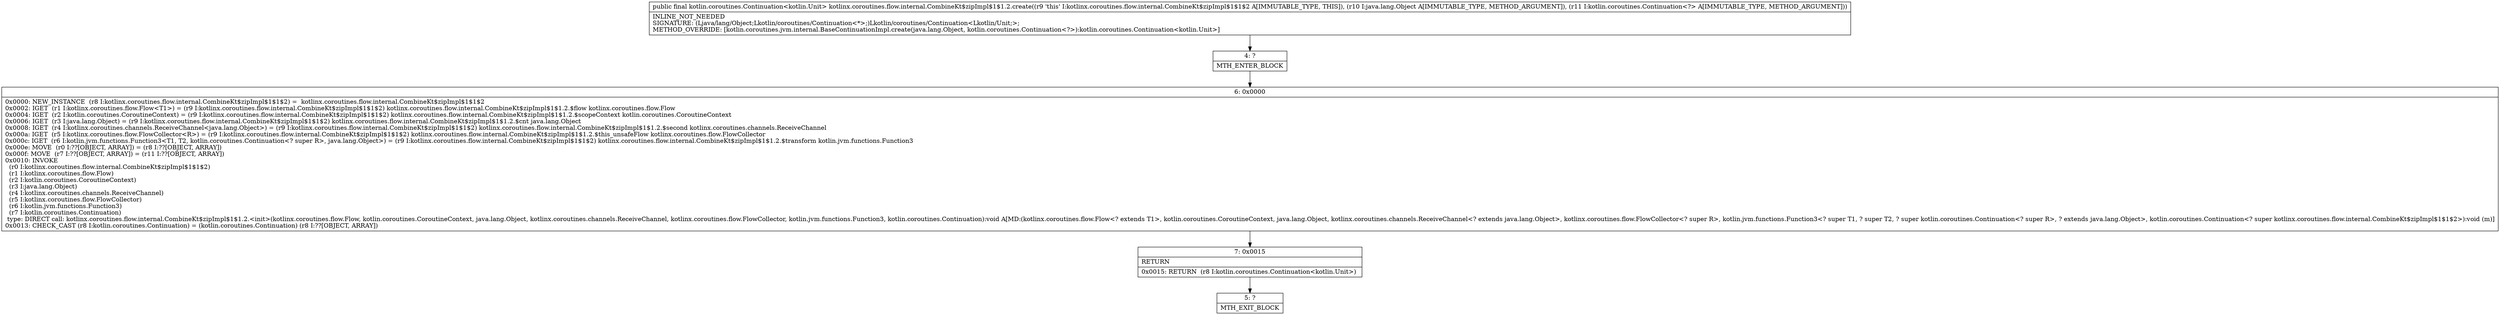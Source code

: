 digraph "CFG forkotlinx.coroutines.flow.internal.CombineKt$zipImpl$1$1.2.create(Ljava\/lang\/Object;Lkotlin\/coroutines\/Continuation;)Lkotlin\/coroutines\/Continuation;" {
Node_4 [shape=record,label="{4\:\ ?|MTH_ENTER_BLOCK\l}"];
Node_6 [shape=record,label="{6\:\ 0x0000|0x0000: NEW_INSTANCE  (r8 I:kotlinx.coroutines.flow.internal.CombineKt$zipImpl$1$1$2) =  kotlinx.coroutines.flow.internal.CombineKt$zipImpl$1$1$2 \l0x0002: IGET  (r1 I:kotlinx.coroutines.flow.Flow\<T1\>) = (r9 I:kotlinx.coroutines.flow.internal.CombineKt$zipImpl$1$1$2) kotlinx.coroutines.flow.internal.CombineKt$zipImpl$1$1.2.$flow kotlinx.coroutines.flow.Flow \l0x0004: IGET  (r2 I:kotlin.coroutines.CoroutineContext) = (r9 I:kotlinx.coroutines.flow.internal.CombineKt$zipImpl$1$1$2) kotlinx.coroutines.flow.internal.CombineKt$zipImpl$1$1.2.$scopeContext kotlin.coroutines.CoroutineContext \l0x0006: IGET  (r3 I:java.lang.Object) = (r9 I:kotlinx.coroutines.flow.internal.CombineKt$zipImpl$1$1$2) kotlinx.coroutines.flow.internal.CombineKt$zipImpl$1$1.2.$cnt java.lang.Object \l0x0008: IGET  (r4 I:kotlinx.coroutines.channels.ReceiveChannel\<java.lang.Object\>) = (r9 I:kotlinx.coroutines.flow.internal.CombineKt$zipImpl$1$1$2) kotlinx.coroutines.flow.internal.CombineKt$zipImpl$1$1.2.$second kotlinx.coroutines.channels.ReceiveChannel \l0x000a: IGET  (r5 I:kotlinx.coroutines.flow.FlowCollector\<R\>) = (r9 I:kotlinx.coroutines.flow.internal.CombineKt$zipImpl$1$1$2) kotlinx.coroutines.flow.internal.CombineKt$zipImpl$1$1.2.$this_unsafeFlow kotlinx.coroutines.flow.FlowCollector \l0x000c: IGET  (r6 I:kotlin.jvm.functions.Function3\<T1, T2, kotlin.coroutines.Continuation\<? super R\>, java.lang.Object\>) = (r9 I:kotlinx.coroutines.flow.internal.CombineKt$zipImpl$1$1$2) kotlinx.coroutines.flow.internal.CombineKt$zipImpl$1$1.2.$transform kotlin.jvm.functions.Function3 \l0x000e: MOVE  (r0 I:??[OBJECT, ARRAY]) = (r8 I:??[OBJECT, ARRAY]) \l0x000f: MOVE  (r7 I:??[OBJECT, ARRAY]) = (r11 I:??[OBJECT, ARRAY]) \l0x0010: INVOKE  \l  (r0 I:kotlinx.coroutines.flow.internal.CombineKt$zipImpl$1$1$2)\l  (r1 I:kotlinx.coroutines.flow.Flow)\l  (r2 I:kotlin.coroutines.CoroutineContext)\l  (r3 I:java.lang.Object)\l  (r4 I:kotlinx.coroutines.channels.ReceiveChannel)\l  (r5 I:kotlinx.coroutines.flow.FlowCollector)\l  (r6 I:kotlin.jvm.functions.Function3)\l  (r7 I:kotlin.coroutines.Continuation)\l type: DIRECT call: kotlinx.coroutines.flow.internal.CombineKt$zipImpl$1$1.2.\<init\>(kotlinx.coroutines.flow.Flow, kotlin.coroutines.CoroutineContext, java.lang.Object, kotlinx.coroutines.channels.ReceiveChannel, kotlinx.coroutines.flow.FlowCollector, kotlin.jvm.functions.Function3, kotlin.coroutines.Continuation):void A[MD:(kotlinx.coroutines.flow.Flow\<? extends T1\>, kotlin.coroutines.CoroutineContext, java.lang.Object, kotlinx.coroutines.channels.ReceiveChannel\<? extends java.lang.Object\>, kotlinx.coroutines.flow.FlowCollector\<? super R\>, kotlin.jvm.functions.Function3\<? super T1, ? super T2, ? super kotlin.coroutines.Continuation\<? super R\>, ? extends java.lang.Object\>, kotlin.coroutines.Continuation\<? super kotlinx.coroutines.flow.internal.CombineKt$zipImpl$1$1$2\>):void (m)]\l0x0013: CHECK_CAST (r8 I:kotlin.coroutines.Continuation) = (kotlin.coroutines.Continuation) (r8 I:??[OBJECT, ARRAY]) \l}"];
Node_7 [shape=record,label="{7\:\ 0x0015|RETURN\l|0x0015: RETURN  (r8 I:kotlin.coroutines.Continuation\<kotlin.Unit\>) \l}"];
Node_5 [shape=record,label="{5\:\ ?|MTH_EXIT_BLOCK\l}"];
MethodNode[shape=record,label="{public final kotlin.coroutines.Continuation\<kotlin.Unit\> kotlinx.coroutines.flow.internal.CombineKt$zipImpl$1$1.2.create((r9 'this' I:kotlinx.coroutines.flow.internal.CombineKt$zipImpl$1$1$2 A[IMMUTABLE_TYPE, THIS]), (r10 I:java.lang.Object A[IMMUTABLE_TYPE, METHOD_ARGUMENT]), (r11 I:kotlin.coroutines.Continuation\<?\> A[IMMUTABLE_TYPE, METHOD_ARGUMENT]))  | INLINE_NOT_NEEDED\lSIGNATURE: (Ljava\/lang\/Object;Lkotlin\/coroutines\/Continuation\<*\>;)Lkotlin\/coroutines\/Continuation\<Lkotlin\/Unit;\>;\lMETHOD_OVERRIDE: [kotlin.coroutines.jvm.internal.BaseContinuationImpl.create(java.lang.Object, kotlin.coroutines.Continuation\<?\>):kotlin.coroutines.Continuation\<kotlin.Unit\>]\l}"];
MethodNode -> Node_4;Node_4 -> Node_6;
Node_6 -> Node_7;
Node_7 -> Node_5;
}

